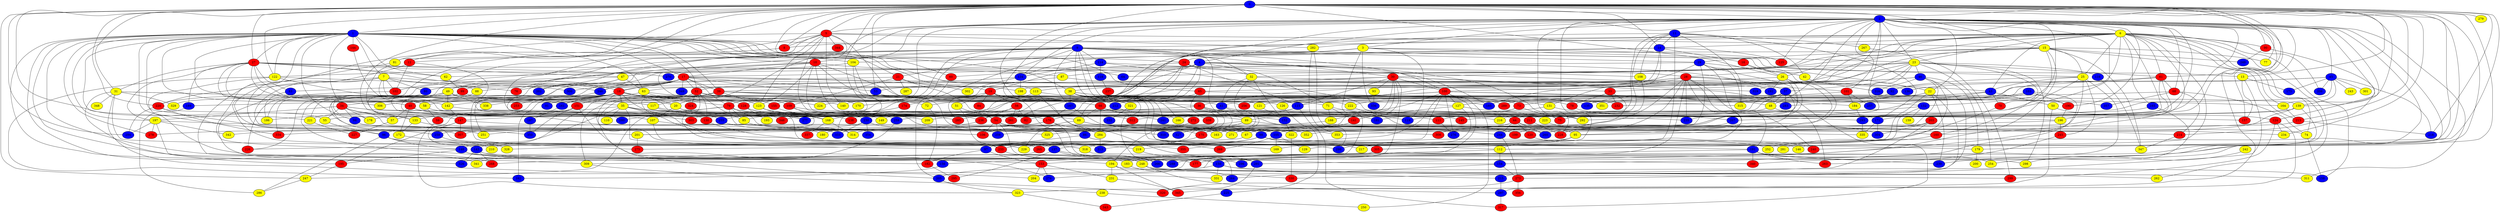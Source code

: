 graph {
0 [style = filled fillcolor = blue];
1 [style = filled fillcolor = blue];
2 [style = filled fillcolor = blue];
3 [style = filled fillcolor = yellow];
4 [style = filled fillcolor = blue];
5 [style = filled fillcolor = red];
6 [style = filled fillcolor = yellow];
7 [style = filled fillcolor = yellow];
8 [style = filled fillcolor = red];
9 [style = filled fillcolor = blue];
10 [style = filled fillcolor = red];
11 [style = filled fillcolor = blue];
12 [style = filled fillcolor = red];
13 [style = filled fillcolor = yellow];
14 [style = filled fillcolor = blue];
15 [style = filled fillcolor = yellow];
16 [style = filled fillcolor = red];
17 [style = filled fillcolor = red];
18 [style = filled fillcolor = red];
19 [style = filled fillcolor = red];
20 [style = filled fillcolor = yellow];
21 [style = filled fillcolor = red];
22 [style = filled fillcolor = yellow];
23 [style = filled fillcolor = yellow];
24 [style = filled fillcolor = red];
25 [style = filled fillcolor = yellow];
26 [style = filled fillcolor = yellow];
27 [style = filled fillcolor = red];
28 [style = filled fillcolor = red];
29 [style = filled fillcolor = blue];
30 [style = filled fillcolor = red];
31 [style = filled fillcolor = yellow];
32 [style = filled fillcolor = yellow];
33 [style = filled fillcolor = red];
34 [style = filled fillcolor = red];
35 [style = filled fillcolor = yellow];
36 [style = filled fillcolor = red];
37 [style = filled fillcolor = blue];
38 [style = filled fillcolor = yellow];
39 [style = filled fillcolor = red];
40 [style = filled fillcolor = red];
41 [style = filled fillcolor = blue];
42 [style = filled fillcolor = yellow];
43 [style = filled fillcolor = blue];
44 [style = filled fillcolor = red];
45 [style = filled fillcolor = blue];
46 [style = filled fillcolor = blue];
47 [style = filled fillcolor = yellow];
48 [style = filled fillcolor = yellow];
49 [style = filled fillcolor = yellow];
50 [style = filled fillcolor = yellow];
51 [style = filled fillcolor = yellow];
52 [style = filled fillcolor = red];
53 [style = filled fillcolor = blue];
54 [style = filled fillcolor = red];
55 [style = filled fillcolor = yellow];
56 [style = filled fillcolor = red];
57 [style = filled fillcolor = yellow];
58 [style = filled fillcolor = yellow];
59 [style = filled fillcolor = red];
60 [style = filled fillcolor = red];
61 [style = filled fillcolor = red];
62 [style = filled fillcolor = yellow];
63 [style = filled fillcolor = yellow];
64 [style = filled fillcolor = blue];
65 [style = filled fillcolor = red];
66 [style = filled fillcolor = red];
67 [style = filled fillcolor = yellow];
68 [style = filled fillcolor = red];
69 [style = filled fillcolor = yellow];
70 [style = filled fillcolor = red];
71 [style = filled fillcolor = yellow];
72 [style = filled fillcolor = yellow];
73 [style = filled fillcolor = red];
74 [style = filled fillcolor = yellow];
75 [style = filled fillcolor = red];
76 [style = filled fillcolor = red];
77 [style = filled fillcolor = yellow];
78 [style = filled fillcolor = red];
79 [style = filled fillcolor = red];
80 [style = filled fillcolor = blue];
81 [style = filled fillcolor = yellow];
82 [style = filled fillcolor = red];
83 [style = filled fillcolor = blue];
84 [style = filled fillcolor = red];
85 [style = filled fillcolor = yellow];
86 [style = filled fillcolor = blue];
87 [style = filled fillcolor = yellow];
88 [style = filled fillcolor = yellow];
89 [style = filled fillcolor = yellow];
90 [style = filled fillcolor = red];
91 [style = filled fillcolor = blue];
92 [style = filled fillcolor = blue];
93 [style = filled fillcolor = yellow];
94 [style = filled fillcolor = blue];
95 [style = filled fillcolor = yellow];
96 [style = filled fillcolor = blue];
97 [style = filled fillcolor = blue];
98 [style = filled fillcolor = blue];
99 [style = filled fillcolor = red];
100 [style = filled fillcolor = red];
101 [style = filled fillcolor = red];
102 [style = filled fillcolor = red];
103 [style = filled fillcolor = blue];
104 [style = filled fillcolor = yellow];
105 [style = filled fillcolor = blue];
106 [style = filled fillcolor = red];
107 [style = filled fillcolor = yellow];
108 [style = filled fillcolor = yellow];
109 [style = filled fillcolor = red];
110 [style = filled fillcolor = yellow];
111 [style = filled fillcolor = red];
112 [style = filled fillcolor = yellow];
113 [style = filled fillcolor = yellow];
114 [style = filled fillcolor = blue];
115 [style = filled fillcolor = blue];
116 [style = filled fillcolor = blue];
117 [style = filled fillcolor = yellow];
118 [style = filled fillcolor = blue];
119 [style = filled fillcolor = blue];
120 [style = filled fillcolor = red];
121 [style = filled fillcolor = yellow];
122 [style = filled fillcolor = yellow];
123 [style = filled fillcolor = yellow];
124 [style = filled fillcolor = red];
125 [style = filled fillcolor = red];
126 [style = filled fillcolor = yellow];
127 [style = filled fillcolor = yellow];
128 [style = filled fillcolor = red];
129 [style = filled fillcolor = yellow];
130 [style = filled fillcolor = red];
131 [style = filled fillcolor = yellow];
132 [style = filled fillcolor = blue];
133 [style = filled fillcolor = yellow];
134 [style = filled fillcolor = blue];
135 [style = filled fillcolor = blue];
136 [style = filled fillcolor = blue];
137 [style = filled fillcolor = blue];
138 [style = filled fillcolor = red];
139 [style = filled fillcolor = yellow];
140 [style = filled fillcolor = yellow];
141 [style = filled fillcolor = red];
142 [style = filled fillcolor = yellow];
143 [style = filled fillcolor = blue];
144 [style = filled fillcolor = red];
145 [style = filled fillcolor = red];
146 [style = filled fillcolor = yellow];
147 [style = filled fillcolor = red];
148 [style = filled fillcolor = blue];
149 [style = filled fillcolor = yellow];
150 [style = filled fillcolor = blue];
151 [style = filled fillcolor = red];
152 [style = filled fillcolor = blue];
153 [style = filled fillcolor = red];
154 [style = filled fillcolor = blue];
155 [style = filled fillcolor = red];
156 [style = filled fillcolor = blue];
157 [style = filled fillcolor = red];
158 [style = filled fillcolor = blue];
159 [style = filled fillcolor = yellow];
160 [style = filled fillcolor = red];
161 [style = filled fillcolor = blue];
162 [style = filled fillcolor = blue];
163 [style = filled fillcolor = yellow];
164 [style = filled fillcolor = yellow];
165 [style = filled fillcolor = blue];
166 [style = filled fillcolor = yellow];
167 [style = filled fillcolor = blue];
168 [style = filled fillcolor = yellow];
169 [style = filled fillcolor = yellow];
170 [style = filled fillcolor = yellow];
171 [style = filled fillcolor = blue];
172 [style = filled fillcolor = yellow];
173 [style = filled fillcolor = blue];
174 [style = filled fillcolor = red];
175 [style = filled fillcolor = red];
176 [style = filled fillcolor = red];
177 [style = filled fillcolor = red];
178 [style = filled fillcolor = yellow];
179 [style = filled fillcolor = yellow];
180 [style = filled fillcolor = yellow];
181 [style = filled fillcolor = blue];
182 [style = filled fillcolor = red];
183 [style = filled fillcolor = yellow];
184 [style = filled fillcolor = yellow];
185 [style = filled fillcolor = blue];
186 [style = filled fillcolor = yellow];
187 [style = filled fillcolor = blue];
188 [style = filled fillcolor = yellow];
189 [style = filled fillcolor = blue];
190 [style = filled fillcolor = red];
191 [style = filled fillcolor = blue];
192 [style = filled fillcolor = blue];
193 [style = filled fillcolor = yellow];
194 [style = filled fillcolor = yellow];
195 [style = filled fillcolor = red];
196 [style = filled fillcolor = yellow];
197 [style = filled fillcolor = yellow];
198 [style = filled fillcolor = yellow];
199 [style = filled fillcolor = red];
200 [style = filled fillcolor = yellow];
201 [style = filled fillcolor = yellow];
202 [style = filled fillcolor = blue];
203 [style = filled fillcolor = red];
204 [style = filled fillcolor = yellow];
205 [style = filled fillcolor = blue];
206 [style = filled fillcolor = blue];
207 [style = filled fillcolor = blue];
208 [style = filled fillcolor = blue];
209 [style = filled fillcolor = yellow];
210 [style = filled fillcolor = yellow];
211 [style = filled fillcolor = red];
212 [style = filled fillcolor = blue];
213 [style = filled fillcolor = red];
214 [style = filled fillcolor = red];
215 [style = filled fillcolor = blue];
216 [style = filled fillcolor = yellow];
217 [style = filled fillcolor = yellow];
218 [style = filled fillcolor = blue];
219 [style = filled fillcolor = yellow];
220 [style = filled fillcolor = red];
221 [style = filled fillcolor = yellow];
222 [style = filled fillcolor = yellow];
223 [style = filled fillcolor = yellow];
224 [style = filled fillcolor = yellow];
225 [style = filled fillcolor = blue];
226 [style = filled fillcolor = red];
227 [style = filled fillcolor = red];
228 [style = filled fillcolor = red];
229 [style = filled fillcolor = yellow];
230 [style = filled fillcolor = blue];
231 [style = filled fillcolor = yellow];
232 [style = filled fillcolor = red];
233 [style = filled fillcolor = red];
234 [style = filled fillcolor = yellow];
235 [style = filled fillcolor = blue];
236 [style = filled fillcolor = red];
237 [style = filled fillcolor = red];
238 [style = filled fillcolor = yellow];
239 [style = filled fillcolor = blue];
240 [style = filled fillcolor = red];
241 [style = filled fillcolor = blue];
242 [style = filled fillcolor = yellow];
243 [style = filled fillcolor = yellow];
244 [style = filled fillcolor = blue];
245 [style = filled fillcolor = red];
246 [style = filled fillcolor = blue];
247 [style = filled fillcolor = yellow];
248 [style = filled fillcolor = yellow];
249 [style = filled fillcolor = blue];
250 [style = filled fillcolor = yellow];
251 [style = filled fillcolor = yellow];
252 [style = filled fillcolor = yellow];
253 [style = filled fillcolor = red];
254 [style = filled fillcolor = yellow];
255 [style = filled fillcolor = blue];
256 [style = filled fillcolor = red];
257 [style = filled fillcolor = blue];
258 [style = filled fillcolor = blue];
259 [style = filled fillcolor = blue];
260 [style = filled fillcolor = blue];
261 [style = filled fillcolor = red];
262 [style = filled fillcolor = yellow];
263 [style = filled fillcolor = red];
264 [style = filled fillcolor = blue];
265 [style = filled fillcolor = red];
266 [style = filled fillcolor = blue];
267 [style = filled fillcolor = yellow];
268 [style = filled fillcolor = red];
269 [style = filled fillcolor = red];
270 [style = filled fillcolor = blue];
271 [style = filled fillcolor = yellow];
272 [style = filled fillcolor = red];
273 [style = filled fillcolor = red];
274 [style = filled fillcolor = blue];
275 [style = filled fillcolor = red];
276 [style = filled fillcolor = blue];
277 [style = filled fillcolor = blue];
278 [style = filled fillcolor = red];
279 [style = filled fillcolor = yellow];
280 [style = filled fillcolor = blue];
281 [style = filled fillcolor = yellow];
282 [style = filled fillcolor = yellow];
283 [style = filled fillcolor = blue];
284 [style = filled fillcolor = yellow];
285 [style = filled fillcolor = red];
286 [style = filled fillcolor = yellow];
287 [style = filled fillcolor = yellow];
288 [style = filled fillcolor = blue];
289 [style = filled fillcolor = red];
290 [style = filled fillcolor = blue];
291 [style = filled fillcolor = blue];
292 [style = filled fillcolor = yellow];
293 [style = filled fillcolor = blue];
294 [style = filled fillcolor = blue];
295 [style = filled fillcolor = red];
296 [style = filled fillcolor = blue];
297 [style = filled fillcolor = blue];
298 [style = filled fillcolor = yellow];
299 [style = filled fillcolor = red];
300 [style = filled fillcolor = blue];
301 [style = filled fillcolor = yellow];
302 [style = filled fillcolor = yellow];
303 [style = filled fillcolor = red];
304 [style = filled fillcolor = blue];
305 [style = filled fillcolor = red];
306 [style = filled fillcolor = yellow];
307 [style = filled fillcolor = red];
308 [style = filled fillcolor = red];
309 [style = filled fillcolor = yellow];
310 [style = filled fillcolor = blue];
311 [style = filled fillcolor = yellow];
312 [style = filled fillcolor = red];
313 [style = filled fillcolor = blue];
314 [style = filled fillcolor = yellow];
315 [style = filled fillcolor = yellow];
316 [style = filled fillcolor = blue];
317 [style = filled fillcolor = red];
318 [style = filled fillcolor = yellow];
319 [style = filled fillcolor = blue];
320 [style = filled fillcolor = red];
321 [style = filled fillcolor = yellow];
322 [style = filled fillcolor = yellow];
323 [style = filled fillcolor = yellow];
324 [style = filled fillcolor = red];
325 [style = filled fillcolor = yellow];
326 [style = filled fillcolor = blue];
327 [style = filled fillcolor = blue];
328 [style = filled fillcolor = yellow];
329 [style = filled fillcolor = yellow];
330 [style = filled fillcolor = red];
331 [style = filled fillcolor = yellow];
332 [style = filled fillcolor = blue];
333 [style = filled fillcolor = blue];
334 [style = filled fillcolor = red];
335 [style = filled fillcolor = yellow];
336 [style = filled fillcolor = blue];
337 [style = filled fillcolor = red];
338 [style = filled fillcolor = yellow];
339 [style = filled fillcolor = red];
340 [style = filled fillcolor = red];
341 [style = filled fillcolor = yellow];
342 [style = filled fillcolor = yellow];
343 [style = filled fillcolor = red];
344 [style = filled fillcolor = red];
345 [style = filled fillcolor = red];
346 [style = filled fillcolor = red];
347 [style = filled fillcolor = yellow];
348 [style = filled fillcolor = yellow];
349 [style = filled fillcolor = blue];
350 [style = filled fillcolor = blue];
351 [style = filled fillcolor = yellow];
352 [style = filled fillcolor = yellow];
353 [style = filled fillcolor = yellow];
354 [style = filled fillcolor = blue];
355 [style = filled fillcolor = red];
356 [style = filled fillcolor = red];
357 [style = filled fillcolor = blue];
0 -- 12;
0 -- 13;
0 -- 14;
0 -- 15;
0 -- 24;
0 -- 26;
0 -- 27;
0 -- 31;
0 -- 53;
0 -- 55;
0 -- 61;
0 -- 69;
0 -- 71;
0 -- 77;
0 -- 8;
0 -- 5;
0 -- 2;
0 -- 1;
0 -- 81;
0 -- 90;
0 -- 122;
0 -- 133;
0 -- 139;
0 -- 146;
0 -- 150;
0 -- 177;
0 -- 179;
0 -- 213;
0 -- 218;
0 -- 220;
0 -- 234;
0 -- 240;
0 -- 247;
0 -- 279;
0 -- 294;
0 -- 303;
1 -- 7;
1 -- 9;
1 -- 10;
1 -- 17;
1 -- 21;
1 -- 27;
1 -- 34;
1 -- 38;
1 -- 39;
1 -- 52;
1 -- 58;
1 -- 60;
1 -- 62;
1 -- 63;
1 -- 65;
1 -- 94;
1 -- 96;
1 -- 104;
1 -- 113;
1 -- 122;
1 -- 144;
1 -- 148;
1 -- 182;
1 -- 197;
1 -- 198;
1 -- 221;
1 -- 258;
1 -- 268;
1 -- 278;
1 -- 306;
1 -- 326;
1 -- 341;
2 -- 3;
2 -- 4;
2 -- 5;
2 -- 6;
2 -- 11;
2 -- 22;
2 -- 23;
2 -- 32;
2 -- 33;
2 -- 45;
2 -- 48;
2 -- 54;
2 -- 68;
2 -- 75;
2 -- 88;
2 -- 99;
2 -- 101;
2 -- 124;
2 -- 125;
2 -- 132;
2 -- 134;
2 -- 155;
2 -- 157;
2 -- 164;
2 -- 169;
2 -- 171;
2 -- 180;
2 -- 190;
2 -- 202;
2 -- 212;
2 -- 216;
2 -- 252;
2 -- 292;
2 -- 293;
2 -- 311;
2 -- 340;
2 -- 345;
3 -- 13;
3 -- 21;
3 -- 23;
3 -- 119;
3 -- 138;
3 -- 170;
3 -- 268;
3 -- 336;
4 -- 17;
4 -- 19;
4 -- 71;
4 -- 108;
4 -- 161;
4 -- 176;
4 -- 185;
4 -- 192;
4 -- 228;
4 -- 261;
4 -- 270;
5 -- 8;
5 -- 12;
5 -- 15;
5 -- 20;
5 -- 76;
5 -- 78;
5 -- 123;
5 -- 140;
5 -- 156;
5 -- 201;
5 -- 236;
5 -- 282;
5 -- 344;
6 -- 8;
6 -- 9;
6 -- 14;
6 -- 18;
6 -- 23;
6 -- 25;
6 -- 26;
6 -- 43;
6 -- 44;
6 -- 61;
6 -- 63;
6 -- 64;
6 -- 73;
6 -- 74;
6 -- 90;
6 -- 158;
6 -- 160;
6 -- 164;
6 -- 165;
6 -- 206;
6 -- 239;
6 -- 262;
6 -- 282;
6 -- 290;
7 -- 18;
7 -- 20;
7 -- 76;
7 -- 80;
7 -- 88;
7 -- 102;
7 -- 222;
7 -- 233;
7 -- 307;
7 -- 335;
8 -- 226;
9 -- 10;
9 -- 12;
9 -- 22;
9 -- 25;
9 -- 29;
9 -- 30;
9 -- 32;
9 -- 47;
9 -- 57;
9 -- 81;
9 -- 100;
9 -- 102;
9 -- 114;
9 -- 166;
9 -- 167;
9 -- 194;
9 -- 205;
9 -- 224;
9 -- 241;
9 -- 244;
10 -- 17;
10 -- 49;
10 -- 54;
10 -- 64;
10 -- 89;
10 -- 123;
10 -- 126;
10 -- 127;
10 -- 176;
10 -- 351;
11 -- 14;
11 -- 35;
11 -- 42;
11 -- 89;
11 -- 108;
11 -- 171;
11 -- 267;
11 -- 277;
11 -- 305;
11 -- 315;
12 -- 102;
12 -- 107;
12 -- 350;
13 -- 157;
13 -- 173;
13 -- 273;
14 -- 16;
14 -- 41;
14 -- 104;
14 -- 125;
14 -- 131;
14 -- 134;
15 -- 24;
15 -- 25;
15 -- 29;
15 -- 77;
15 -- 87;
15 -- 100;
15 -- 160;
15 -- 213;
15 -- 249;
15 -- 291;
15 -- 347;
16 -- 26;
16 -- 95;
17 -- 18;
17 -- 19;
17 -- 33;
17 -- 39;
17 -- 48;
17 -- 49;
17 -- 52;
17 -- 53;
17 -- 76;
17 -- 79;
17 -- 83;
17 -- 246;
17 -- 251;
17 -- 275;
17 -- 349;
18 -- 20;
18 -- 34;
18 -- 35;
18 -- 36;
18 -- 40;
18 -- 59;
18 -- 72;
18 -- 79;
18 -- 91;
18 -- 137;
18 -- 155;
18 -- 161;
18 -- 162;
18 -- 189;
18 -- 209;
18 -- 224;
18 -- 329;
18 -- 338;
18 -- 346;
19 -- 51;
19 -- 56;
19 -- 66;
19 -- 84;
19 -- 98;
19 -- 174;
19 -- 264;
20 -- 44;
20 -- 107;
20 -- 157;
21 -- 75;
21 -- 80;
21 -- 109;
21 -- 287;
21 -- 302;
22 -- 126;
22 -- 127;
22 -- 148;
22 -- 215;
22 -- 239;
23 -- 28;
23 -- 30;
23 -- 37;
23 -- 46;
23 -- 52;
23 -- 61;
23 -- 70;
23 -- 96;
23 -- 116;
23 -- 254;
23 -- 298;
23 -- 319;
24 -- 28;
24 -- 32;
24 -- 60;
24 -- 72;
24 -- 115;
24 -- 178;
25 -- 43;
25 -- 92;
25 -- 207;
25 -- 245;
25 -- 288;
25 -- 296;
26 -- 38;
26 -- 119;
26 -- 192;
26 -- 228;
26 -- 310;
27 -- 31;
27 -- 35;
27 -- 40;
27 -- 47;
27 -- 62;
27 -- 83;
27 -- 87;
27 -- 128;
27 -- 142;
27 -- 189;
27 -- 197;
27 -- 246;
27 -- 270;
28 -- 37;
28 -- 39;
28 -- 43;
28 -- 53;
28 -- 163;
28 -- 185;
28 -- 191;
28 -- 199;
28 -- 204;
28 -- 217;
28 -- 235;
28 -- 240;
28 -- 246;
29 -- 36;
29 -- 42;
29 -- 62;
29 -- 95;
29 -- 235;
29 -- 315;
29 -- 325;
30 -- 79;
30 -- 82;
30 -- 93;
30 -- 100;
30 -- 115;
30 -- 153;
30 -- 198;
30 -- 241;
30 -- 283;
30 -- 307;
30 -- 319;
31 -- 121;
31 -- 185;
31 -- 195;
31 -- 204;
31 -- 229;
31 -- 329;
31 -- 348;
32 -- 41;
32 -- 101;
32 -- 152;
32 -- 175;
33 -- 78;
33 -- 232;
33 -- 244;
34 -- 55;
34 -- 57;
34 -- 94;
34 -- 130;
34 -- 133;
34 -- 178;
34 -- 197;
34 -- 280;
34 -- 352;
35 -- 97;
35 -- 110;
35 -- 112;
35 -- 138;
35 -- 143;
35 -- 181;
35 -- 186;
35 -- 196;
35 -- 219;
36 -- 89;
36 -- 119;
36 -- 149;
36 -- 152;
36 -- 310;
37 -- 48;
37 -- 55;
37 -- 67;
37 -- 130;
37 -- 135;
37 -- 212;
37 -- 283;
37 -- 317;
38 -- 135;
38 -- 139;
38 -- 167;
38 -- 169;
38 -- 266;
38 -- 281;
38 -- 315;
38 -- 321;
39 -- 41;
39 -- 117;
39 -- 123;
39 -- 164;
39 -- 170;
39 -- 205;
39 -- 210;
39 -- 255;
39 -- 309;
40 -- 57;
40 -- 82;
40 -- 172;
40 -- 255;
40 -- 303;
41 -- 97;
41 -- 145;
42 -- 316;
43 -- 50;
43 -- 70;
43 -- 115;
43 -- 166;
44 -- 74;
44 -- 98;
44 -- 105;
44 -- 120;
44 -- 244;
44 -- 260;
45 -- 92;
45 -- 136;
45 -- 139;
45 -- 173;
45 -- 206;
45 -- 218;
45 -- 243;
45 -- 255;
45 -- 301;
46 -- 65;
46 -- 112;
46 -- 113;
46 -- 179;
46 -- 316;
46 -- 322;
46 -- 331;
47 -- 63;
47 -- 149;
47 -- 186;
47 -- 202;
48 -- 236;
48 -- 263;
49 -- 142;
49 -- 220;
49 -- 221;
49 -- 226;
49 -- 256;
49 -- 265;
49 -- 274;
49 -- 338;
50 -- 124;
50 -- 323;
51 -- 54;
51 -- 233;
52 -- 58;
52 -- 85;
52 -- 109;
52 -- 130;
52 -- 151;
52 -- 289;
52 -- 313;
52 -- 324;
53 -- 73;
54 -- 67;
54 -- 86;
54 -- 95;
54 -- 106;
54 -- 150;
54 -- 163;
54 -- 208;
55 -- 96;
56 -- 82;
56 -- 230;
56 -- 236;
56 -- 261;
57 -- 227;
58 -- 59;
58 -- 277;
59 -- 323;
60 -- 85;
61 -- 68;
61 -- 196;
61 -- 283;
61 -- 289;
61 -- 314;
62 -- 99;
63 -- 140;
63 -- 190;
63 -- 306;
65 -- 69;
65 -- 232;
65 -- 269;
66 -- 69;
66 -- 166;
66 -- 241;
66 -- 284;
67 -- 226;
68 -- 74;
68 -- 121;
68 -- 214;
68 -- 357;
69 -- 105;
69 -- 229;
69 -- 308;
70 -- 313;
71 -- 111;
71 -- 141;
71 -- 188;
72 -- 182;
73 -- 75;
73 -- 111;
73 -- 280;
74 -- 158;
78 -- 171;
79 -- 85;
79 -- 106;
79 -- 147;
79 -- 247;
79 -- 261;
79 -- 312;
79 -- 353;
80 -- 334;
81 -- 147;
81 -- 220;
83 -- 186;
85 -- 208;
86 -- 97;
86 -- 146;
86 -- 252;
87 -- 92;
87 -- 285;
88 -- 333;
89 -- 106;
89 -- 199;
89 -- 327;
90 -- 214;
90 -- 249;
92 -- 222;
93 -- 336;
94 -- 310;
95 -- 112;
95 -- 219;
95 -- 265;
95 -- 355;
96 -- 143;
96 -- 148;
96 -- 286;
96 -- 290;
96 -- 305;
97 -- 153;
97 -- 182;
98 -- 137;
98 -- 179;
98 -- 191;
98 -- 217;
98 -- 229;
98 -- 233;
99 -- 117;
99 -- 178;
99 -- 251;
100 -- 127;
100 -- 128;
100 -- 132;
100 -- 133;
100 -- 140;
100 -- 142;
100 -- 183;
100 -- 184;
100 -- 250;
100 -- 275;
100 -- 276;
100 -- 328;
100 -- 357;
101 -- 184;
101 -- 256;
101 -- 257;
102 -- 309;
103 -- 154;
103 -- 184;
103 -- 190;
103 -- 232;
103 -- 351;
104 -- 122;
104 -- 175;
104 -- 333;
105 -- 129;
105 -- 169;
105 -- 269;
107 -- 318;
107 -- 322;
108 -- 145;
109 -- 201;
109 -- 230;
109 -- 292;
111 -- 276;
112 -- 154;
112 -- 156;
113 -- 131;
113 -- 154;
113 -- 168;
114 -- 118;
114 -- 134;
114 -- 136;
114 -- 211;
115 -- 209;
115 -- 312;
115 -- 317;
116 -- 347;
117 -- 216;
117 -- 259;
118 -- 237;
120 -- 240;
121 -- 152;
122 -- 153;
122 -- 161;
122 -- 162;
122 -- 300;
123 -- 277;
123 -- 285;
124 -- 208;
124 -- 234;
124 -- 297;
124 -- 299;
126 -- 225;
127 -- 129;
127 -- 141;
127 -- 223;
128 -- 193;
128 -- 271;
128 -- 318;
130 -- 355;
131 -- 188;
131 -- 207;
132 -- 159;
132 -- 211;
132 -- 305;
133 -- 160;
133 -- 172;
134 -- 198;
134 -- 300;
134 -- 302;
137 -- 150;
137 -- 295;
137 -- 296;
139 -- 181;
139 -- 248;
139 -- 292;
139 -- 308;
141 -- 175;
142 -- 147;
142 -- 293;
143 -- 268;
143 -- 288;
143 -- 298;
143 -- 326;
144 -- 168;
147 -- 180;
147 -- 195;
147 -- 307;
147 -- 328;
148 -- 177;
148 -- 183;
148 -- 194;
148 -- 195;
148 -- 248;
150 -- 158;
150 -- 205;
150 -- 215;
150 -- 331;
151 -- 221;
151 -- 248;
151 -- 342;
151 -- 350;
152 -- 322;
153 -- 204;
153 -- 231;
153 -- 274;
154 -- 264;
154 -- 273;
155 -- 168;
156 -- 162;
160 -- 281;
161 -- 187;
164 -- 213;
165 -- 254;
165 -- 285;
167 -- 176;
167 -- 260;
168 -- 314;
168 -- 337;
171 -- 304;
171 -- 335;
172 -- 210;
174 -- 346;
175 -- 318;
176 -- 201;
176 -- 278;
176 -- 284;
176 -- 291;
179 -- 200;
182 -- 295;
183 -- 264;
184 -- 293;
187 -- 350;
188 -- 334;
189 -- 286;
190 -- 196;
191 -- 239;
191 -- 254;
191 -- 263;
191 -- 274;
191 -- 340;
194 -- 231;
194 -- 262;
194 -- 299;
194 -- 345;
195 -- 247;
196 -- 245;
196 -- 353;
197 -- 214;
197 -- 278;
197 -- 294;
197 -- 331;
197 -- 342;
201 -- 275;
203 -- 304;
203 -- 330;
203 -- 352;
205 -- 238;
205 -- 323;
207 -- 271;
211 -- 228;
212 -- 259;
212 -- 339;
213 -- 218;
213 -- 260;
214 -- 347;
215 -- 297;
219 -- 291;
220 -- 235;
220 -- 294;
220 -- 334;
221 -- 227;
222 -- 234;
223 -- 304;
225 -- 343;
230 -- 258;
230 -- 325;
230 -- 333;
230 -- 354;
231 -- 345;
233 -- 266;
236 -- 251;
238 -- 250;
242 -- 298;
244 -- 273;
245 -- 263;
246 -- 253;
247 -- 286;
248 -- 297;
248 -- 311;
248 -- 330;
255 -- 314;
258 -- 328;
259 -- 326;
265 -- 341;
267 -- 299;
272 -- 284;
273 -- 320;
273 -- 356;
282 -- 290;
282 -- 353;
284 -- 313;
291 -- 320;
293 -- 335;
297 -- 317;
305 -- 309;
309 -- 320;
318 -- 340;
321 -- 332;
322 -- 330;
323 -- 343;
}
